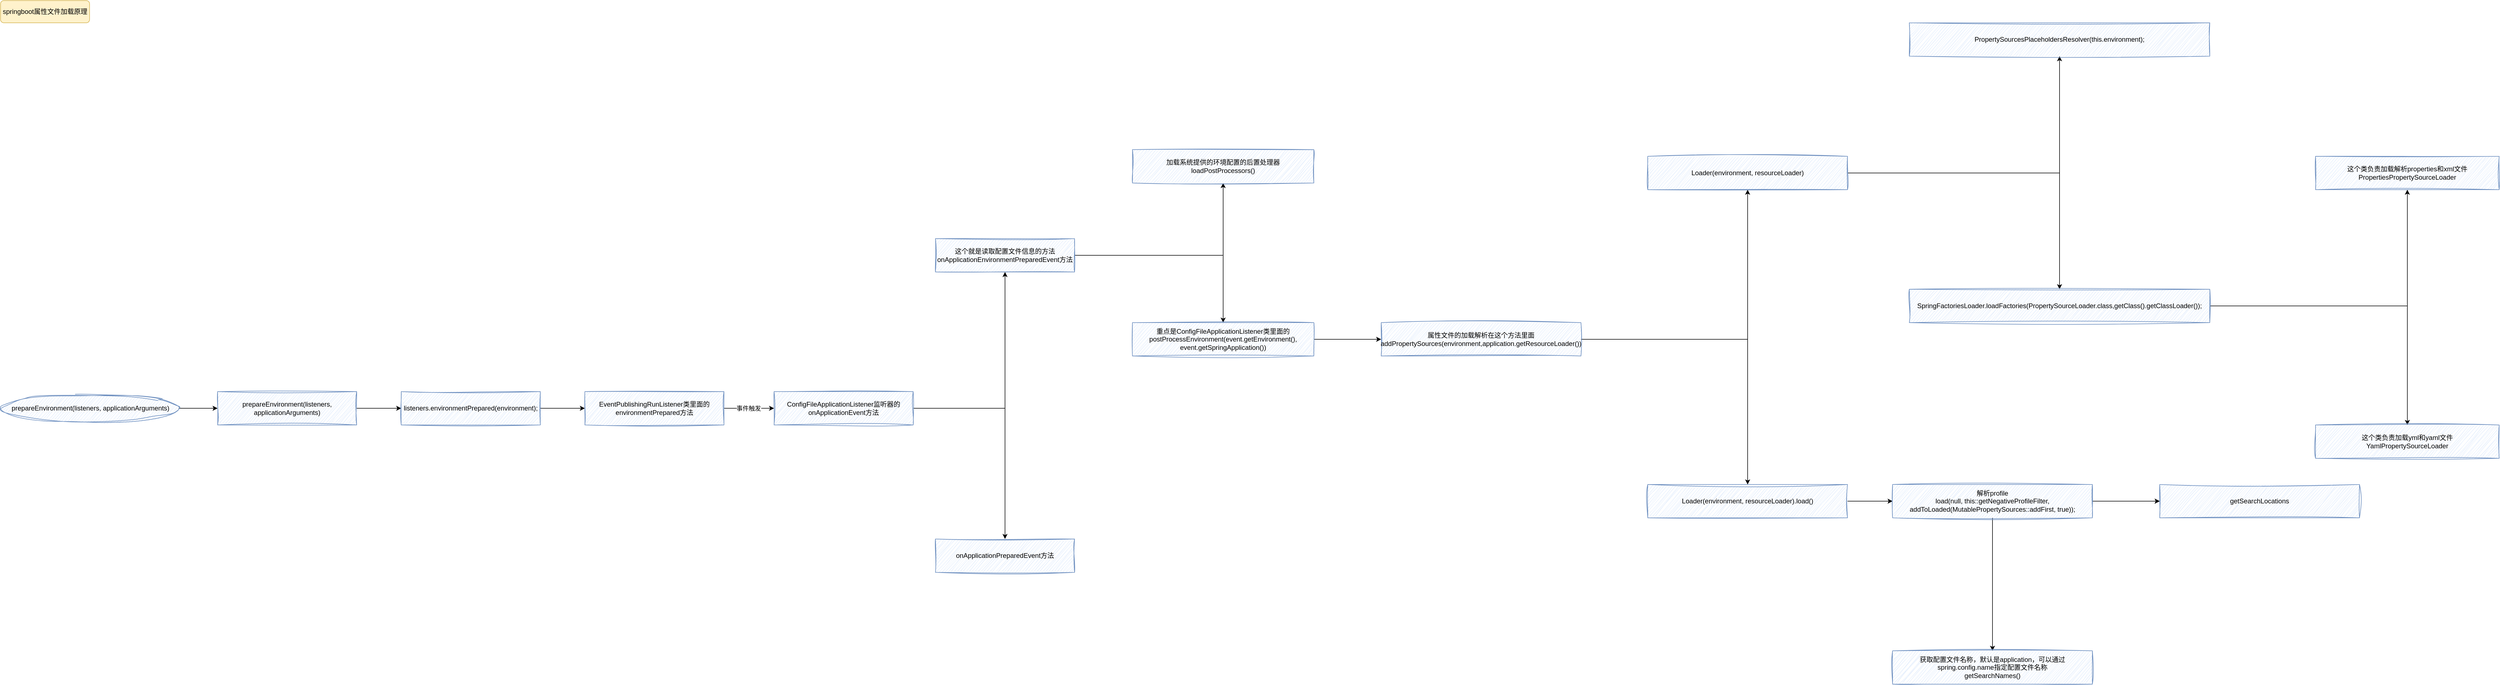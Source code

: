 <mxfile version="28.1.2">
  <diagram name="第 1 页" id="pJoQ1Ndg2AaUiCjgf3xg">
    <mxGraphModel dx="1733" dy="1043" grid="1" gridSize="10" guides="1" tooltips="1" connect="1" arrows="1" fold="1" page="1" pageScale="1" pageWidth="827" pageHeight="1169" math="0" shadow="0">
      <root>
        <mxCell id="0" />
        <mxCell id="1" parent="0" />
        <mxCell id="j2Kr2M3MJOWy4sunJtri-1" value="springboot属性文件加载原理" style="rounded=1;whiteSpace=wrap;html=1;fillColor=#fff2cc;strokeColor=#d6b656;" parent="1" vertex="1">
          <mxGeometry width="160" height="40" as="geometry" />
        </mxCell>
        <mxCell id="OPcFjBGL-2bX_VGJpKU5-2" value="" style="edgeStyle=orthogonalEdgeStyle;rounded=0;orthogonalLoop=1;jettySize=auto;html=1;" edge="1" parent="1" source="j2Kr2M3MJOWy4sunJtri-2" target="OPcFjBGL-2bX_VGJpKU5-1">
          <mxGeometry relative="1" as="geometry" />
        </mxCell>
        <mxCell id="j2Kr2M3MJOWy4sunJtri-2" value="&lt;div class=&quot;lake-content&quot;&gt;&lt;span class=&quot;ne-text&quot;&gt;&amp;nbsp;prepareEnvironment(listeners, applicationArguments)&lt;/span&gt;&lt;/div&gt;" style="strokeWidth=1;html=1;shape=mxgraph.flowchart.start_2;whiteSpace=wrap;sketch=1;curveFitting=1;jiggle=2;fillColor=#dae8fc;strokeColor=#6c8ebf;" parent="1" vertex="1">
          <mxGeometry y="708" width="320" height="50" as="geometry" />
        </mxCell>
        <mxCell id="OPcFjBGL-2bX_VGJpKU5-4" value="" style="edgeStyle=orthogonalEdgeStyle;rounded=0;orthogonalLoop=1;jettySize=auto;html=1;" edge="1" parent="1" source="OPcFjBGL-2bX_VGJpKU5-1" target="OPcFjBGL-2bX_VGJpKU5-3">
          <mxGeometry relative="1" as="geometry" />
        </mxCell>
        <mxCell id="OPcFjBGL-2bX_VGJpKU5-1" value="prepareEnvironment(listeners, applicationArguments)" style="whiteSpace=wrap;html=1;fillColor=#dae8fc;strokeColor=#6c8ebf;strokeWidth=1;sketch=1;curveFitting=1;jiggle=2;" vertex="1" parent="1">
          <mxGeometry x="390" y="703" width="250" height="60" as="geometry" />
        </mxCell>
        <mxCell id="OPcFjBGL-2bX_VGJpKU5-6" value="" style="edgeStyle=orthogonalEdgeStyle;rounded=0;orthogonalLoop=1;jettySize=auto;html=1;" edge="1" parent="1" source="OPcFjBGL-2bX_VGJpKU5-3" target="OPcFjBGL-2bX_VGJpKU5-5">
          <mxGeometry relative="1" as="geometry" />
        </mxCell>
        <mxCell id="OPcFjBGL-2bX_VGJpKU5-3" value="listeners.environmentPrepared(environment);" style="whiteSpace=wrap;html=1;fillColor=#dae8fc;strokeColor=#6c8ebf;strokeWidth=1;sketch=1;curveFitting=1;jiggle=2;" vertex="1" parent="1">
          <mxGeometry x="720" y="703" width="250" height="60" as="geometry" />
        </mxCell>
        <mxCell id="OPcFjBGL-2bX_VGJpKU5-8" value="" style="edgeStyle=orthogonalEdgeStyle;rounded=0;orthogonalLoop=1;jettySize=auto;html=1;" edge="1" parent="1" source="OPcFjBGL-2bX_VGJpKU5-5" target="OPcFjBGL-2bX_VGJpKU5-7">
          <mxGeometry relative="1" as="geometry" />
        </mxCell>
        <mxCell id="OPcFjBGL-2bX_VGJpKU5-9" value="事件触发" style="edgeLabel;html=1;align=center;verticalAlign=middle;resizable=0;points=[];" vertex="1" connectable="0" parent="OPcFjBGL-2bX_VGJpKU5-8">
          <mxGeometry x="-0.25" y="-4" relative="1" as="geometry">
            <mxPoint x="10" y="-4" as="offset" />
          </mxGeometry>
        </mxCell>
        <mxCell id="OPcFjBGL-2bX_VGJpKU5-5" value="EventPublishingRunListener类里面的environmentPrepared方法" style="whiteSpace=wrap;html=1;fillColor=#dae8fc;strokeColor=#6c8ebf;strokeWidth=1;sketch=1;curveFitting=1;jiggle=2;" vertex="1" parent="1">
          <mxGeometry x="1050" y="703" width="250" height="60" as="geometry" />
        </mxCell>
        <mxCell id="OPcFjBGL-2bX_VGJpKU5-11" value="" style="edgeStyle=orthogonalEdgeStyle;rounded=0;orthogonalLoop=1;jettySize=auto;html=1;" edge="1" parent="1" source="OPcFjBGL-2bX_VGJpKU5-7" target="OPcFjBGL-2bX_VGJpKU5-10">
          <mxGeometry relative="1" as="geometry" />
        </mxCell>
        <mxCell id="OPcFjBGL-2bX_VGJpKU5-13" value="" style="edgeStyle=orthogonalEdgeStyle;rounded=0;orthogonalLoop=1;jettySize=auto;html=1;" edge="1" parent="1" source="OPcFjBGL-2bX_VGJpKU5-7" target="OPcFjBGL-2bX_VGJpKU5-12">
          <mxGeometry relative="1" as="geometry" />
        </mxCell>
        <mxCell id="OPcFjBGL-2bX_VGJpKU5-7" value="ConfigFileApplicationListener监听器的&lt;br&gt;onApplicationEvent方法" style="whiteSpace=wrap;html=1;fillColor=#dae8fc;strokeColor=#6c8ebf;strokeWidth=1;sketch=1;curveFitting=1;jiggle=2;" vertex="1" parent="1">
          <mxGeometry x="1390" y="703" width="250" height="60" as="geometry" />
        </mxCell>
        <mxCell id="OPcFjBGL-2bX_VGJpKU5-15" value="" style="edgeStyle=orthogonalEdgeStyle;rounded=0;orthogonalLoop=1;jettySize=auto;html=1;" edge="1" parent="1" source="OPcFjBGL-2bX_VGJpKU5-10" target="OPcFjBGL-2bX_VGJpKU5-14">
          <mxGeometry relative="1" as="geometry" />
        </mxCell>
        <mxCell id="OPcFjBGL-2bX_VGJpKU5-17" value="" style="edgeStyle=orthogonalEdgeStyle;rounded=0;orthogonalLoop=1;jettySize=auto;html=1;" edge="1" parent="1" source="OPcFjBGL-2bX_VGJpKU5-10" target="OPcFjBGL-2bX_VGJpKU5-16">
          <mxGeometry relative="1" as="geometry" />
        </mxCell>
        <mxCell id="OPcFjBGL-2bX_VGJpKU5-10" value="这个就是读取配置文件信息的方法&lt;br&gt;onApplicationEnvironmentPreparedEvent方法" style="whiteSpace=wrap;html=1;fillColor=#dae8fc;strokeColor=#6c8ebf;strokeWidth=1;sketch=1;curveFitting=1;jiggle=2;" vertex="1" parent="1">
          <mxGeometry x="1680" y="428" width="250" height="60" as="geometry" />
        </mxCell>
        <mxCell id="OPcFjBGL-2bX_VGJpKU5-12" value="onApplicationPreparedEvent方法" style="whiteSpace=wrap;html=1;fillColor=#dae8fc;strokeColor=#6c8ebf;strokeWidth=1;sketch=1;curveFitting=1;jiggle=2;" vertex="1" parent="1">
          <mxGeometry x="1680" y="968" width="250" height="60" as="geometry" />
        </mxCell>
        <mxCell id="OPcFjBGL-2bX_VGJpKU5-14" value="加载系统提供的环境配置的后置处理器&lt;br&gt;loadPostProcessors()" style="whiteSpace=wrap;html=1;fillColor=#dae8fc;strokeColor=#6c8ebf;strokeWidth=1;sketch=1;curveFitting=1;jiggle=2;" vertex="1" parent="1">
          <mxGeometry x="2034" y="268" width="326" height="60" as="geometry" />
        </mxCell>
        <mxCell id="OPcFjBGL-2bX_VGJpKU5-19" value="" style="edgeStyle=orthogonalEdgeStyle;rounded=0;orthogonalLoop=1;jettySize=auto;html=1;" edge="1" parent="1" source="OPcFjBGL-2bX_VGJpKU5-16" target="OPcFjBGL-2bX_VGJpKU5-18">
          <mxGeometry relative="1" as="geometry" />
        </mxCell>
        <mxCell id="OPcFjBGL-2bX_VGJpKU5-16" value="重点是ConfigFileApplicationListener类里面的&lt;br&gt;postProcessEnvironment(event.getEnvironment(), event.getSpringApplication())" style="whiteSpace=wrap;html=1;fillColor=#dae8fc;strokeColor=#6c8ebf;strokeWidth=1;sketch=1;curveFitting=1;jiggle=2;" vertex="1" parent="1">
          <mxGeometry x="2034" y="579" width="326" height="60" as="geometry" />
        </mxCell>
        <mxCell id="OPcFjBGL-2bX_VGJpKU5-21" value="" style="edgeStyle=orthogonalEdgeStyle;rounded=0;orthogonalLoop=1;jettySize=auto;html=1;" edge="1" parent="1" source="OPcFjBGL-2bX_VGJpKU5-18" target="OPcFjBGL-2bX_VGJpKU5-20">
          <mxGeometry relative="1" as="geometry" />
        </mxCell>
        <mxCell id="OPcFjBGL-2bX_VGJpKU5-23" value="" style="edgeStyle=orthogonalEdgeStyle;rounded=0;orthogonalLoop=1;jettySize=auto;html=1;" edge="1" parent="1" source="OPcFjBGL-2bX_VGJpKU5-18" target="OPcFjBGL-2bX_VGJpKU5-22">
          <mxGeometry relative="1" as="geometry" />
        </mxCell>
        <mxCell id="OPcFjBGL-2bX_VGJpKU5-18" value="属性文件的加载解析在这个方法里面&lt;br&gt;addPropertySources(environment,application.getResourceLoader())" style="whiteSpace=wrap;html=1;fillColor=#dae8fc;strokeColor=#6c8ebf;strokeWidth=1;sketch=1;curveFitting=1;jiggle=2;align=center;" vertex="1" parent="1">
          <mxGeometry x="2481" y="579" width="359" height="60" as="geometry" />
        </mxCell>
        <mxCell id="OPcFjBGL-2bX_VGJpKU5-25" value="" style="edgeStyle=orthogonalEdgeStyle;rounded=0;orthogonalLoop=1;jettySize=auto;html=1;" edge="1" parent="1" source="OPcFjBGL-2bX_VGJpKU5-20" target="OPcFjBGL-2bX_VGJpKU5-24">
          <mxGeometry relative="1" as="geometry" />
        </mxCell>
        <mxCell id="OPcFjBGL-2bX_VGJpKU5-27" value="" style="edgeStyle=orthogonalEdgeStyle;rounded=0;orthogonalLoop=1;jettySize=auto;html=1;" edge="1" parent="1" source="OPcFjBGL-2bX_VGJpKU5-20" target="OPcFjBGL-2bX_VGJpKU5-26">
          <mxGeometry relative="1" as="geometry" />
        </mxCell>
        <mxCell id="OPcFjBGL-2bX_VGJpKU5-20" value="Loader(environment, resourceLoader)" style="whiteSpace=wrap;html=1;fillColor=#dae8fc;strokeColor=#6c8ebf;strokeWidth=1;sketch=1;curveFitting=1;jiggle=2;align=center;" vertex="1" parent="1">
          <mxGeometry x="2960" y="280" width="359" height="60" as="geometry" />
        </mxCell>
        <mxCell id="OPcFjBGL-2bX_VGJpKU5-35" value="" style="edgeStyle=orthogonalEdgeStyle;rounded=0;orthogonalLoop=1;jettySize=auto;html=1;" edge="1" parent="1" source="OPcFjBGL-2bX_VGJpKU5-22" target="OPcFjBGL-2bX_VGJpKU5-34">
          <mxGeometry relative="1" as="geometry" />
        </mxCell>
        <mxCell id="OPcFjBGL-2bX_VGJpKU5-22" value="Loader(environment, resourceLoader).load()" style="whiteSpace=wrap;html=1;fillColor=#dae8fc;strokeColor=#6c8ebf;strokeWidth=1;sketch=1;curveFitting=1;jiggle=2;align=center;" vertex="1" parent="1">
          <mxGeometry x="2960" y="870" width="359" height="60" as="geometry" />
        </mxCell>
        <mxCell id="OPcFjBGL-2bX_VGJpKU5-24" value="PropertySourcesPlaceholdersResolver(this.environment);" style="whiteSpace=wrap;html=1;fillColor=#dae8fc;strokeColor=#6c8ebf;strokeWidth=1;sketch=1;curveFitting=1;jiggle=2;align=center;" vertex="1" parent="1">
          <mxGeometry x="3430" y="40" width="540" height="60" as="geometry" />
        </mxCell>
        <mxCell id="OPcFjBGL-2bX_VGJpKU5-31" value="" style="edgeStyle=orthogonalEdgeStyle;rounded=0;orthogonalLoop=1;jettySize=auto;html=1;" edge="1" parent="1" source="OPcFjBGL-2bX_VGJpKU5-26" target="OPcFjBGL-2bX_VGJpKU5-30">
          <mxGeometry relative="1" as="geometry" />
        </mxCell>
        <mxCell id="OPcFjBGL-2bX_VGJpKU5-33" value="" style="edgeStyle=orthogonalEdgeStyle;rounded=0;orthogonalLoop=1;jettySize=auto;html=1;" edge="1" parent="1" source="OPcFjBGL-2bX_VGJpKU5-26" target="OPcFjBGL-2bX_VGJpKU5-32">
          <mxGeometry relative="1" as="geometry" />
        </mxCell>
        <mxCell id="OPcFjBGL-2bX_VGJpKU5-26" value="&lt;div&gt;SpringFactoriesLoader.loadFactories(PropertySourceLoader.class,&lt;span style=&quot;background-color: transparent; color: light-dark(rgb(0, 0, 0), rgb(255, 255, 255));&quot;&gt;getClass().getClassLoader());&lt;/span&gt;&lt;/div&gt;" style="whiteSpace=wrap;html=1;fillColor=#dae8fc;strokeColor=#6c8ebf;strokeWidth=1;sketch=1;curveFitting=1;jiggle=2;align=center;" vertex="1" parent="1">
          <mxGeometry x="3430" y="519" width="540" height="60" as="geometry" />
        </mxCell>
        <mxCell id="OPcFjBGL-2bX_VGJpKU5-30" value="这个类负责加载解析properties和xml文件&lt;br&gt;PropertiesPropertySourceLoader" style="whiteSpace=wrap;html=1;fillColor=#dae8fc;strokeColor=#6c8ebf;strokeWidth=1;sketch=1;curveFitting=1;jiggle=2;align=center;" vertex="1" parent="1">
          <mxGeometry x="4160" y="280" width="330" height="60" as="geometry" />
        </mxCell>
        <mxCell id="OPcFjBGL-2bX_VGJpKU5-32" value="这个类负责加载yml和yaml文件&lt;br&gt;YamlPropertySourceLoader" style="whiteSpace=wrap;html=1;fillColor=#dae8fc;strokeColor=#6c8ebf;strokeWidth=1;sketch=1;curveFitting=1;jiggle=2;align=center;" vertex="1" parent="1">
          <mxGeometry x="4160" y="763" width="330" height="60" as="geometry" />
        </mxCell>
        <mxCell id="OPcFjBGL-2bX_VGJpKU5-37" value="" style="edgeStyle=orthogonalEdgeStyle;rounded=0;orthogonalLoop=1;jettySize=auto;html=1;" edge="1" parent="1" source="OPcFjBGL-2bX_VGJpKU5-34" target="OPcFjBGL-2bX_VGJpKU5-36">
          <mxGeometry relative="1" as="geometry" />
        </mxCell>
        <mxCell id="OPcFjBGL-2bX_VGJpKU5-38" value="" style="edgeStyle=orthogonalEdgeStyle;rounded=0;orthogonalLoop=1;jettySize=auto;html=1;" edge="1" parent="1" source="OPcFjBGL-2bX_VGJpKU5-34" target="OPcFjBGL-2bX_VGJpKU5-36">
          <mxGeometry relative="1" as="geometry" />
        </mxCell>
        <mxCell id="OPcFjBGL-2bX_VGJpKU5-40" value="" style="edgeStyle=orthogonalEdgeStyle;rounded=0;orthogonalLoop=1;jettySize=auto;html=1;" edge="1" parent="1" source="OPcFjBGL-2bX_VGJpKU5-34" target="OPcFjBGL-2bX_VGJpKU5-39">
          <mxGeometry relative="1" as="geometry" />
        </mxCell>
        <mxCell id="OPcFjBGL-2bX_VGJpKU5-34" value="解析profile&lt;br&gt;load(null, this::getNegativeProfileFilter, addToLoaded(MutablePropertySources::addFirst, true));" style="whiteSpace=wrap;html=1;fillColor=#dae8fc;strokeColor=#6c8ebf;strokeWidth=1;sketch=1;curveFitting=1;jiggle=2;align=center;" vertex="1" parent="1">
          <mxGeometry x="3400" y="870" width="359" height="60" as="geometry" />
        </mxCell>
        <mxCell id="OPcFjBGL-2bX_VGJpKU5-36" value="getSearchLocations" style="whiteSpace=wrap;html=1;fillColor=#dae8fc;strokeColor=#6c8ebf;strokeWidth=1;sketch=1;curveFitting=1;jiggle=2;align=center;" vertex="1" parent="1">
          <mxGeometry x="3880" y="870" width="359" height="60" as="geometry" />
        </mxCell>
        <mxCell id="OPcFjBGL-2bX_VGJpKU5-39" value="获取配置文件名称，默认是application，可以通过spring.config.name指定配置文件名称&lt;br&gt;getSearchNames()" style="whiteSpace=wrap;html=1;fillColor=#dae8fc;strokeColor=#6c8ebf;strokeWidth=1;sketch=1;curveFitting=1;jiggle=2;align=center;" vertex="1" parent="1">
          <mxGeometry x="3400" y="1169" width="359" height="60" as="geometry" />
        </mxCell>
      </root>
    </mxGraphModel>
  </diagram>
</mxfile>
